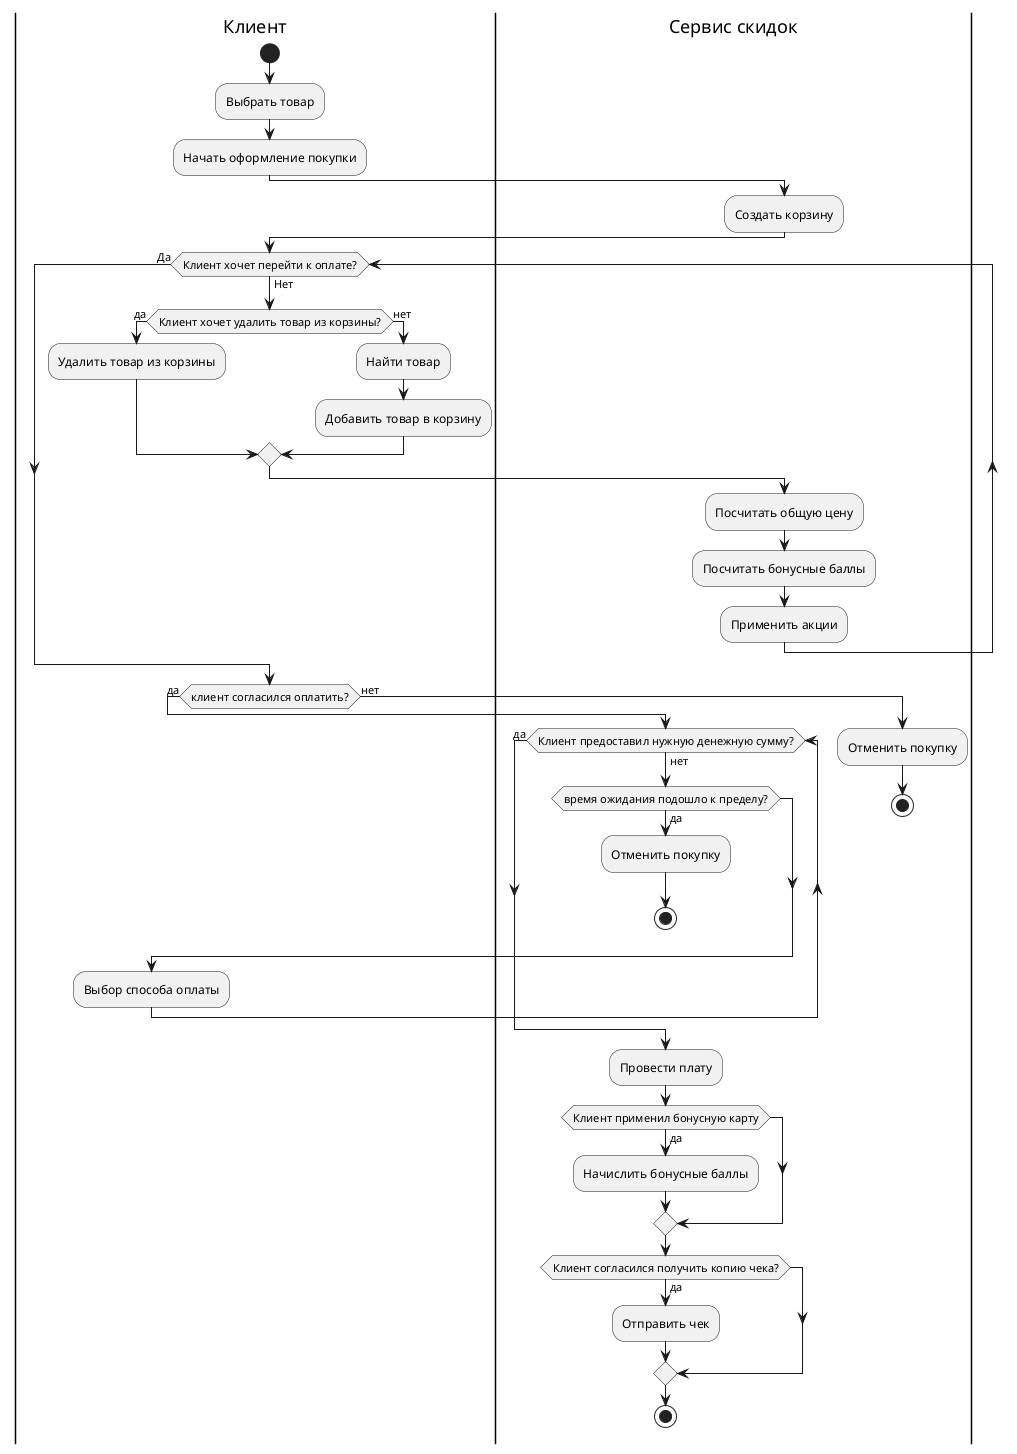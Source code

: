 @startuml
|Клиент|
start
:Выбрать товар;
:Начать оформление покупки;
|Сервис скидок|
:Создать корзину;

|Клиент|
while (Клиент хочет перейти к оплате?) is(Нет)
    if (Клиент хочет удалить товар из корзины?) then(да)
        :Удалить товар из корзины;
        
    else(нет)
        |Клиент|
        :Найти товар;
        :Добавить товар в корзину;
    endif
    |Сервис скидок|
    :Посчитать общую цену;
    :Посчитать бонусные баллы;
    :Применить акции;
endwhile(Да)
|Клиент|


if (клиент согласился оплатить?) then (да)
    
    |Сервис скидок|
    while (Клиент предоставил нужную денежную сумму?) is(нет)
        if (время ожидания подошло к пределу?) then (да)
            :Отменить покупку;
            stop
        endif
        |Клиент|

        :Выбор способа оплаты;
    endwhile(да)
    |Сервис скидок|
    :Провести плату;
    if (Клиент применил бонусную карту) then (да)
        :Начислить бонусные баллы;
    endif

    if (Клиент согласился получить копию чека?) then (да) 
        :Отправить чек;
    endif
    
    stop
else (нет) 
|Сервис скидок|
:Отменить покупку;
stop
@enduml